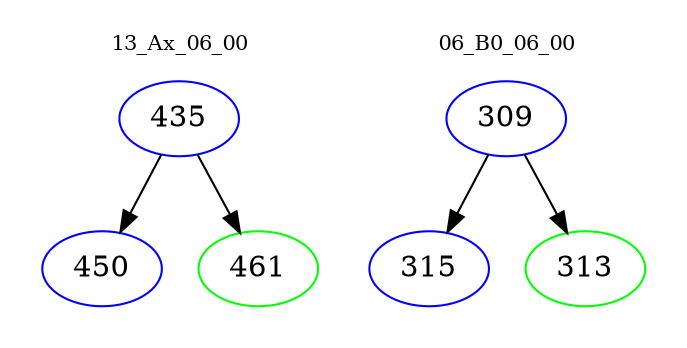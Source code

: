digraph{
subgraph cluster_0 {
color = white
label = "13_Ax_06_00";
fontsize=10;
T0_435 [label="435", color="blue"]
T0_435 -> T0_450 [color="black"]
T0_450 [label="450", color="blue"]
T0_435 -> T0_461 [color="black"]
T0_461 [label="461", color="green"]
}
subgraph cluster_1 {
color = white
label = "06_B0_06_00";
fontsize=10;
T1_309 [label="309", color="blue"]
T1_309 -> T1_315 [color="black"]
T1_315 [label="315", color="blue"]
T1_309 -> T1_313 [color="black"]
T1_313 [label="313", color="green"]
}
}
